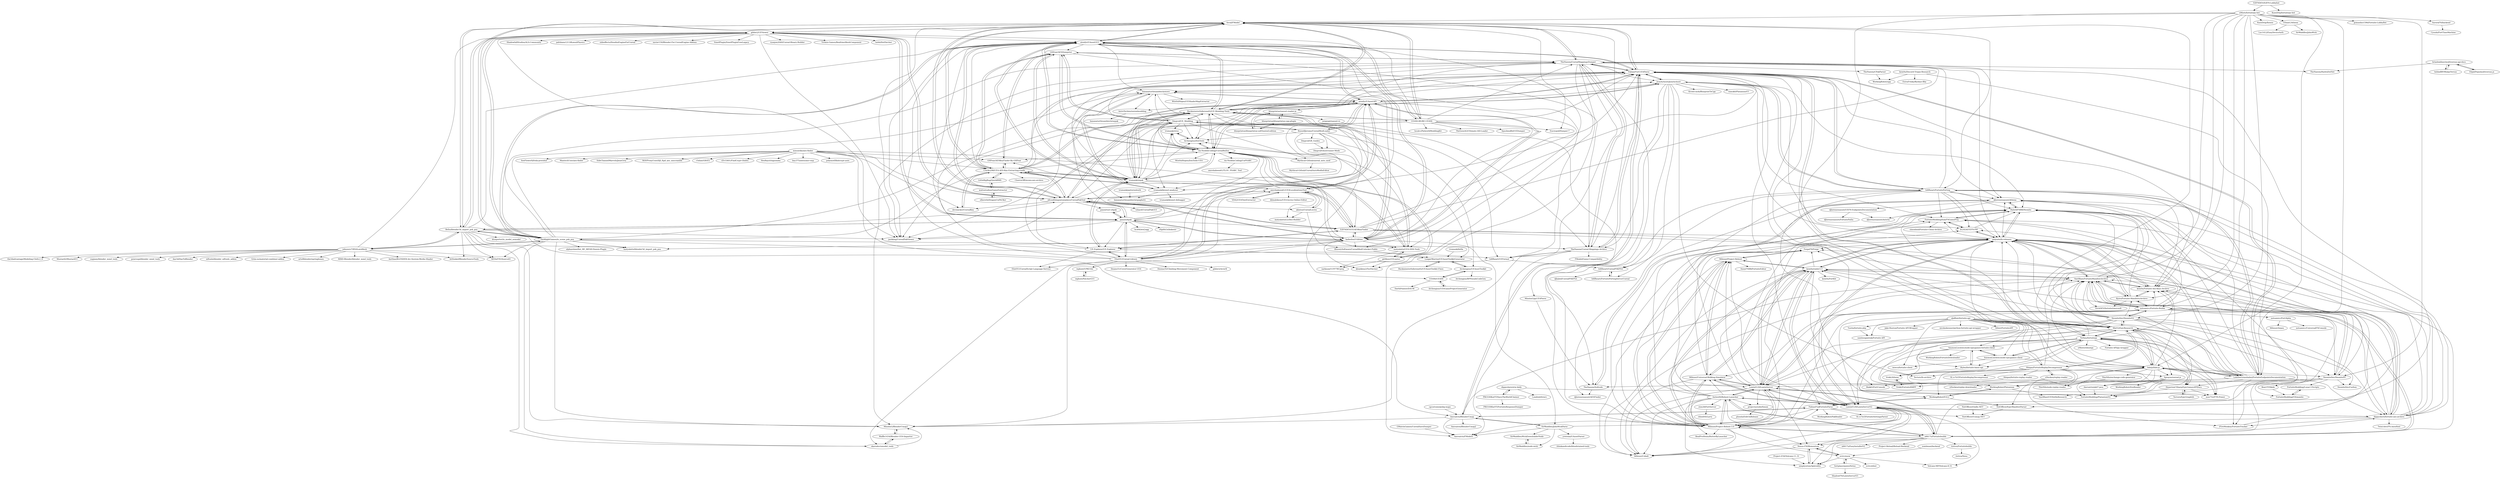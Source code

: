 digraph G {
"4sval/FModel" -> "gildor2/UEViewer"
"4sval/FModel" -> "FabianFG/CUE4Parse"
"4sval/FModel" -> "atenfyr/UAssetGUI"
"4sval/FModel" -> "TheNaeem/UnrealMappingsDumper"
"4sval/FModel" -> "Buckminsterfullerene02/UE-Modding-Tools"
"4sval/FModel" -> "jashking/UnrealPakViewer" ["e"=1]
"4sval/FModel" -> "UE4SS-RE/RE-UE4SS"
"4sval/FModel" -> "Befzz/blender3d_import_psk_psa"
"4sval/FModel" -> "allcoolthingsatoneplace/UnrealPakTool"
"4sval/FModel" -> "DarklightGames/io_scene_psk_psa"
"4sval/FModel" -> "Encryqed/Dumper-7" ["e"=1]
"4sval/FModel" -> "MixV2/EpicResearch"
"4sval/FModel" -> "h4lfheart/FortnitePorting"
"4sval/FModel" -> "Cracko298/UE4-AES-Key-Extracting-Guide"
"4sval/FModel" -> "TheNaeem/Unreal-Mappings-Archive"
"EliotVU/Unreal-Library" -> "UE-Explorer/UE-Explorer"
"EliotVU/Unreal-Library" -> "EliotVU/UnrealScript-Language-Service"
"EliotVU/Unreal-Library" -> "atenfyr/UAssetAPI"
"EliotVU/Unreal-Library" -> "gildor2/ActorX"
"EliotVU/Unreal-Library" -> "gildor2/UEViewer"
"EliotVU/Unreal-Library" -> "atenfyr/UAssetGUI"
"EliotVU/Unreal-Library" -> "Deams51/CoverGenerator-UE4" ["e"=1]
"EliotVU/Unreal-Library" -> "bananaturtlesandwich/stove"
"EliotVU/Unreal-Library" -> "FabianFG/CUE4Parse"
"EliotVU/Unreal-Library" -> "Deema35/Climbing-Movement-Component" ["e"=1]
"EliotVU/Unreal-Library" -> "panzi/u4pak"
"EliotVU/Unreal-Library" -> "rm-NoobInCoding/UnrealReZen"
"EliotVU/Unreal-Library" -> "kaiheilos/Utilities"
"EliotVU/Unreal-Library" -> "Buckminsterfullerene02/UE-Modding-Tools"
"EliotVU/Unreal-Library" -> "wghost/UPKUtils"
"iFireMonkey/FortniteTracker" -> "djlorenzouasset/Athena"
"Terbau/fortnitepy" -> "fnbrjs/fnbr.js"
"Terbau/fortnitepy" -> "MixV2/EpicResearch"
"Terbau/fortnitepy" -> "SzymonLisowiec/node-epicgames-fortnite-client"
"Terbau/fortnitepy" -> "iXyles/fortnite-basic-api"
"Terbau/fortnitepy" -> "polynite/fn-releases"
"Terbau/fortnitepy" -> "LeleDerGrasshalmi/FortniteEndpointsDocumentation"
"Terbau/fortnitepy" -> "Vrekt/Athena"
"Terbau/fortnitepy" -> "Fortnite-API/py-wrapper"
"Terbau/fortnitepy" -> "SzymonLisowiec/node-epicgames-client"
"Terbau/fortnitepy" -> "xMistt/rebootpy" ["e"=1]
"Terbau/fortnitepy" -> "HyperionCSharp/EpicGamesAPIDocs"
"Terbau/fortnitepy" -> "WorkingRobot/EGL2"
"Terbau/fortnitepy" -> "WorkingRobot/Platanium"
"Terbau/fortnitepy" -> "kem0x/Fortnite-Aes-Keys-Archive"
"Terbau/fortnitepy" -> "msx752/FTN-Power"
"mmozeiko/aes-finder" -> "EZFNDEV/UEAESKeyFinder"
"mmozeiko/aes-finder" -> "allcoolthingsatoneplace/UnrealPakTool"
"mmozeiko/aes-finder" -> "MantechUser/aes-finder"
"mmozeiko/aes-finder" -> "Cracko298/UE4-AES-Key-Extracting-Guide"
"mmozeiko/aes-finder" -> "devinacker/UnrealKey"
"mmozeiko/aes-finder" -> "SideChannelMarvels/JeanGrey" ["e"=1]
"mmozeiko/aes-finder" -> "MAVProxyUser/DJI_ftpd_aes_unscramble" ["e"=1]
"mmozeiko/aes-finder" -> "r3nhat/GRAT2" ["e"=1]
"mmozeiko/aes-finder" -> "GHFear/AESKeyFinder-By-GHFear"
"mmozeiko/aes-finder" -> "d3v1l401/FindCrypt-Ghidra" ["e"=1]
"mmozeiko/aes-finder" -> "jashking/UnrealPakViewer" ["e"=1]
"mmozeiko/aes-finder" -> "HexRaysSA/goomba" ["e"=1]
"mmozeiko/aes-finder" -> "lmy375/awesome-vmp" ["e"=1]
"mmozeiko/aes-finder" -> "polymorf/findcrypt-yara" ["e"=1]
"mmozeiko/aes-finder" -> "SeeFlowerX/frida-protobuf" ["e"=1]
"wghost/UPKUtils" -> "wghost/PatcherGUI"
"cgcostume/pubg-maps" -> "Amrsatrio/BlenderUmap"
"Tustin/fortnite-php" -> "samhoogantink/Fortnite-API"
"qlaffont/fortnite-api" -> "SzymonLisowiec/node-epicgames-fortnite-client"
"qlaffont/fortnite-api" -> "Tustin/fortnite-php"
"qlaffont/fortnite-api" -> "samhoogantink/Fortnite-API"
"qlaffont/fortnite-api" -> "Terbau/fortnitepy"
"qlaffont/fortnite-api" -> "MixV2/EpicResearch"
"qlaffont/fortnite-api" -> "SzymonLisowiec/node-epicgames-client"
"qlaffont/fortnite-api" -> "iXyles/fortnite-basic-api"
"qlaffont/fortnite-api" -> "weeco/fortnite-client"
"qlaffont/fortnite-api" -> "nicolaskenner/python-fortnite-api-wrapper"
"qlaffont/fortnite-api" -> "Shiqan/FortniteReplayDecompressor"
"qlaffont/fortnite-api" -> "fnbrjs/fnbr.js"
"qlaffont/fortnite-api" -> "Xilixir/FortniteAPI"
"qlaffont/fortnite-api" -> "Jake-Ruston/Fortnite-API-Wrapper"
"qlaffont/fortnite-api" -> "LeleDerGrasshalmi/FortniteEndpointsDocumentation"
"qlaffont/fortnite-api" -> "iFireMonkey/FortniteTracker"
"Shiqan/FortniteReplayDecompressor" -> "xNocken/replay-reader"
"Shiqan/FortniteReplayDecompressor" -> "WorkingRobot/EGL2"
"Shiqan/FortniteReplayDecompressor" -> "Shiqan/fortnite-replay-reader"
"Shiqan/FortniteReplayDecompressor" -> "NotOfficer/EpicManifestParser"
"Shiqan/FortniteReplayDecompressor" -> "VastBlast/FortniteManifestArchive"
"Shiqan/FortniteReplayDecompressor" -> "SL-x-TnT/FortniteReplayDecompressor"
"Shiqan/FortniteReplayDecompressor" -> "MixV2/EpicResearch"
"Shiqan/FortniteReplayDecompressor" -> "FabianFG/JFortniteParse"
"Shiqan/FortniteReplayDecompressor" -> "polynite/fn-releases"
"Shiqan/FortniteReplayDecompressor" -> "Amrsatrio/ak47-java"
"Shiqan/FortniteReplayDecompressor" -> "iFireMonkey/FortniteTracker"
"Shiqan/FortniteReplayDecompressor" -> "Vrekt/Athena"
"SzymonLisowiec/node-epicgames-client" -> "SzymonLisowiec/node-epicgames-fortnite-client"
"SzymonLisowiec/node-epicgames-client" -> "weeco/fortnite-client"
"SzymonLisowiec/node-epicgames-client" -> "Terbau/fortnitepy"
"SzymonLisowiec/node-epicgames-client" -> "iXyles/fortnite-basic-api"
"SzymonLisowiec/node-epicgames-client" -> "fnbrjs/fnbr.js"
"SzymonLisowiec/node-epicgames-fortnite-client" -> "SzymonLisowiec/node-epicgames-client"
"SzymonLisowiec/node-epicgames-fortnite-client" -> "iXyles/fortnite-basic-api"
"SzymonLisowiec/node-epicgames-fortnite-client" -> "WorkingRobot/FortniteDownloader"
"SzymonLisowiec/node-epicgames-fortnite-client" -> "WorkingRobot/Platanium"
"SzymonLisowiec/node-epicgames-fortnite-client" -> "Vrekt/FortniteXMPP"
"SirWaddles/JohnWickParse" -> "FabianFG/JFortniteParse"
"SirWaddles/JohnWickParse" -> "yretenai/UAssetParser"
"SirWaddles/JohnWickParse" -> "SirWaddles/node-wick"
"SirWaddles/JohnWickParse" -> "Amrsatrio/BlenderUmap"
"SirWaddles/JohnWickParse" -> "Amrsatrio/FModel5"
"SirWaddles/JohnWickParse" -> "SirWaddles/WickDownloaderNode"
"Vrekt/FortniteXMPP" -> "Vrekt/Athena"
"Shiqan/fortnite-replay-reader" -> "Vrekt/FortniteXMPP"
"SirWaddles/node-wick" -> "SirWaddles/WickDownloaderNode"
"FabianFG/JFortniteParse" -> "Amrsatrio/FModel5"
"FabianFG/JFortniteParse" -> "Amrsatrio/BlenderUmap"
"FabianFG/JFortniteParse" -> "WorkingRobot/EGL2"
"FabianFG/JFortniteParse" -> "WorkingRobot/PakReader"
"FabianFG/JFortniteParse" -> "SL-x-TnT/FortniteSettingsParser"
"FabianFG/JFortniteParse" -> "NotOfficer/Usmap.NET"
"EthanC/Athena" -> "Luc1412/EasyDeviceAuth"
"EthanC/Athena" -> "SirWaddles/JohnWick"
"iXyles/fortnite-basic-api" -> "SzymonLisowiec/node-epicgames-fortnite-client"
"iXyles/fortnite-basic-api" -> "Vrekt/Athena"
"yretenai/UAssetParser" -> "ithinkandicode/bloodstained-tools"
"gildor2/UEViewer" -> "4sval/FModel"
"gildor2/UEViewer" -> "jashking/UnrealPakViewer" ["e"=1]
"gildor2/UEViewer" -> "Befzz/blender3d_import_psk_psa"
"gildor2/UEViewer" -> "ryanjon2040/Unreal-Binary-Builder" ["e"=1]
"gildor2/UEViewer" -> "TriAxis-Games/RealtimeMeshComponent" ["e"=1]
"gildor2/UEViewer" -> "hxhb/HotPatcher" ["e"=1]
"gildor2/UEViewer" -> "panzi/u4pak"
"gildor2/UEViewer" -> "ShadowfallStudios/ALS-Community" ["e"=1]
"gildor2/UEViewer" -> "DarklightGames/io_scene_psk_psa"
"gildor2/UEViewer" -> "atenfyr/UAssetGUI"
"gildor2/UEViewer" -> "pafuhana1213/KawaiiPhysics" ["e"=1]
"gildor2/UEViewer" -> "sideeffects/HoudiniEngineForUnreal" ["e"=1]
"gildor2/UEViewer" -> "xavier150/Blender-For-UnrealEngine-Addons" ["e"=1]
"gildor2/UEViewer" -> "allcoolthingsatoneplace/UnrealPakTool"
"gildor2/UEViewer" -> "VoxelPlugin/VoxelPluginFreeLegacy" ["e"=1]
"allcoolthingsatoneplace/UnrealPakTool" -> "atenfyr/UAssetGUI"
"allcoolthingsatoneplace/UnrealPakTool" -> "EZFNDEV/UEAESKeyFinder"
"allcoolthingsatoneplace/UnrealPakTool" -> "panzi/u4pak"
"allcoolthingsatoneplace/UnrealPakTool" -> "jashking/UnrealPakViewer" ["e"=1]
"allcoolthingsatoneplace/UnrealPakTool" -> "amrshaheen61/UE4LocalizationsTool"
"allcoolthingsatoneplace/UnrealPakTool" -> "4sval/FModel"
"allcoolthingsatoneplace/UnrealPakTool" -> "Buckminsterfullerene02/UE-Modding-Tools"
"allcoolthingsatoneplace/UnrealPakTool" -> "Cracko298/UE4-AES-Key-Extracting-Guide"
"allcoolthingsatoneplace/UnrealPakTool" -> "panzi/rust-u4pak"
"allcoolthingsatoneplace/UnrealPakTool" -> "gildor2/UEViewer"
"allcoolthingsatoneplace/UnrealPakTool" -> "trumank/repak"
"allcoolthingsatoneplace/UnrealPakTool" -> "tshao4/UnrealPakGUI"
"allcoolthingsatoneplace/UnrealPakTool" -> "kaiheilos/Utilities"
"allcoolthingsatoneplace/UnrealPakTool" -> "akintos/UnrealLocres"
"allcoolthingsatoneplace/UnrealPakTool" -> "devinacker/UnrealKey"
"Befzz/blender3d_import_psk_psa" -> "DarklightGames/io_scene_psk_psa"
"Befzz/blender3d_import_psk_psa" -> "gildor2/UEViewer"
"Befzz/blender3d_import_psk_psa" -> "johnzero7/XNALaraMesh"
"Befzz/blender3d_import_psk_psa" -> "Amrsatrio/BlenderUmap"
"Befzz/blender3d_import_psk_psa" -> "4sval/FModel"
"Befzz/blender3d_import_psk_psa" -> "matyalatte/blender3d_import_psk_psa"
"Befzz/blender3d_import_psk_psa" -> "REDxEYE/SourceIO" ["e"=1]
"Befzz/blender3d_import_psk_psa" -> "atenfyr/UAssetGUI"
"Befzz/blender3d_import_psk_psa" -> "dtzxporter/io_model_semodel" ["e"=1]
"Befzz/blender3d_import_psk_psa" -> "panzi/u4pak"
"Befzz/blender3d_import_psk_psa" -> "jashking/UnrealPakViewer" ["e"=1]
"Befzz/blender3d_import_psk_psa" -> "skarndev/umodel_tools"
"Befzz/blender3d_import_psk_psa" -> "Artfunkel/BlenderSourceTools" ["e"=1]
"Befzz/blender3d_import_psk_psa" -> "allcoolthingsatoneplace/UnrealPakTool"
"Befzz/blender3d_import_psk_psa" -> "MinshuG/BlenderUmap2"
"xMistt/fortnitepy-bot" -> "Terbau/fortnitepy"
"xMistt/fortnitepy-bot" -> "MixV2/EpicResearch"
"xMistt/fortnitepy-bot" -> "fnbrjs/fnbr.js"
"xMistt/fortnitepy-bot" -> "LeleDerGrasshalmi/FortniteEndpointsDocumentation"
"xMistt/fortnitepy-bot" -> "KaosDrip/Xensis"
"xMistt/fortnitepy-bot" -> "VastBlast/FortniteManifestArchive"
"xMistt/fortnitepy-bot" -> "notsamicc/Fortnite-Builds"
"xMistt/fortnitepy-bot" -> "NeoniteDev/NeoniteV2"
"xMistt/fortnitepy-bot" -> "kem0x/Fortnite-Aes-Keys-Archive"
"xMistt/fortnitepy-bot" -> "NeoniteDev/NeonitePP"
"xMistt/fortnitepy-bot" -> "gomashio1596/Fortnite-LobbyBot"
"xMistt/fortnitepy-bot" -> "EthanC/Athena"
"xMistt/fortnitepy-bot" -> "Kyiro/Fortnite-ManifestsArchive"
"xMistt/fortnitepy-bot" -> "AuroraFN/backend"
"xMistt/fortnitepy-bot" -> "4sval/FModel"
"MixV2/EpicResearch" -> "LeleDerGrasshalmi/FortniteEndpointsDocumentation"
"MixV2/EpicResearch" -> "fnbrjs/fnbr.js"
"MixV2/EpicResearch" -> "Terbau/fortnitepy"
"MixV2/EpicResearch" -> "HyperionCSharp/EpicGamesAPIDocs"
"MixV2/EpicResearch" -> "polynite/fn-releases"
"MixV2/EpicResearch" -> "VastBlast/FortniteManifestArchive"
"MixV2/EpicResearch" -> "Shiqan/FortniteReplayDecompressor"
"MixV2/EpicResearch" -> "FabianFG/CUE4Parse"
"MixV2/EpicResearch" -> "Sprayxe/unreal.js"
"MixV2/EpicResearch" -> "kem0x/raider3.5"
"MixV2/EpicResearch" -> "NeoniteDev/NeoniteV2"
"MixV2/EpicResearch" -> "HybridFNBR/Neonite"
"MixV2/EpicResearch" -> "msx752/FTN-Power"
"MixV2/EpicResearch" -> "FortniteModding/PlataniumV2"
"MixV2/EpicResearch" -> "Lawin0129/LawinServer"
"Vrekt/Athena" -> "Vrekt/FortniteXMPP"
"fnbrjs/fnbr.js" -> "Terbau/fortnitepy"
"fnbrjs/fnbr.js" -> "MixV2/EpicResearch"
"fnbrjs/fnbr.js" -> "Amrsatrio/ak47-java"
"fnbrjs/fnbr.js" -> "LeleDerGrasshalmi/FortniteEndpointsDocumentation"
"fnbrjs/fnbr.js" -> "HyperionCSharp/EpicGamesAPIDocs"
"fnbrjs/fnbr.js" -> "FortniteModding/PlataniumV2"
"fnbrjs/fnbr.js" -> "WorkingRobot/Platanium"
"fnbrjs/fnbr.js" -> "ThisNils/node-replay-reader"
"fnbrjs/fnbr.js" -> "kem0x/Fortnite-Aes-Keys-Archive"
"fnbrjs/fnbr.js" -> "Sprayxe/unreal.js"
"fnbrjs/fnbr.js" -> "NeoniteDev/NeonitePP"
"fnbrjs/fnbr.js" -> "VastBlast/FortniteManifestArchive"
"fnbrjs/fnbr.js" -> "ThisNils/exchange-code-generator"
"fnbrjs/fnbr.js" -> "Tectors/fn-archive"
"fnbrjs/fnbr.js" -> "msx752/FTN-Power"
"FabianFG/CUE4Parse" -> "TheNaeem/UnrealMappingsDumper"
"FabianFG/CUE4Parse" -> "4sval/FModel"
"FabianFG/CUE4Parse" -> "JsonAsAsset/JsonAsAsset"
"FabianFG/CUE4Parse" -> "atenfyr/UAssetAPI"
"FabianFG/CUE4Parse" -> "Amrsatrio/BlenderUmap"
"FabianFG/CUE4Parse" -> "TheNaeem/Unreal-Mappings-Archive"
"FabianFG/CUE4Parse" -> "kem0x/Fortnite-Aes-Keys-Archive"
"FabianFG/CUE4Parse" -> "MixV2/EpicResearch"
"FabianFG/CUE4Parse" -> "fnbrjs/fnbr.js"
"FabianFG/CUE4Parse" -> "h4lfheart/FortnitePorting"
"FabianFG/CUE4Parse" -> "FabianFG/JFortniteParse"
"FabianFG/CUE4Parse" -> "Sprayxe/unreal.js"
"FabianFG/CUE4Parse" -> "LeleDerGrasshalmi/FortniteEndpointsDocumentation"
"FabianFG/CUE4Parse" -> "djlorenzouasset/Athena"
"FabianFG/CUE4Parse" -> "atenfyr/UAssetGUI"
"johnzero7/XNALaraMesh" -> "Befzz/blender3d_import_psk_psa"
"johnzero7/XNALaraMesh" -> "Mustard2/MustardUI" ["e"=1]
"johnzero7/XNALaraMesh" -> "sugiany/blender_mmd_tools" ["e"=1]
"johnzero7/XNALaraMesh" -> "DarklightGames/io_scene_psk_psa"
"johnzero7/XNALaraMesh" -> "powroupi/blender_mmd_tools" ["e"=1]
"johnzero7/XNALaraMesh" -> "daz3d/DazToBlender" ["e"=1]
"johnzero7/XNALaraMesh" -> "niftools/blender_niftools_addon" ["e"=1]
"johnzero7/XNALaraMesh" -> "Grim-es/material-combiner-addon" ["e"=1]
"johnzero7/XNALaraMesh" -> "REDxEYE/SourceIO" ["e"=1]
"johnzero7/XNALaraMesh" -> "Artfunkel/BlenderSourceTools" ["e"=1]
"johnzero7/XNALaraMesh" -> "artellblender/springbones" ["e"=1]
"johnzero7/XNALaraMesh" -> "MMD-Blender/blender_mmd_tools" ["e"=1]
"johnzero7/XNALaraMesh" -> "Aerthas/BLENDER-Arc-System-Works-Shader" ["e"=1]
"johnzero7/XNALaraMesh" -> "gildor2/UEViewer"
"johnzero7/XNALaraMesh" -> "the3dadvantage/Modeling-Cloth-2_8" ["e"=1]
"DarklightGames/io_scene_psk_psa" -> "Befzz/blender3d_import_psk_psa"
"DarklightGames/io_scene_psk_psa" -> "matyalatte/blender3d_import_psk_psa"
"DarklightGames/io_scene_psk_psa" -> "skarndev/umodel_tools"
"DarklightGames/io_scene_psk_psa" -> "atenfyr/UAssetGUI"
"DarklightGames/io_scene_psk_psa" -> "TheNaeem/UnrealMappingsDumper"
"DarklightGames/io_scene_psk_psa" -> "REDxEYE/SourceIO" ["e"=1]
"DarklightGames/io_scene_psk_psa" -> "gildor2/UEViewer"
"DarklightGames/io_scene_psk_psa" -> "4sval/FModel"
"DarklightGames/io_scene_psk_psa" -> "Buckminsterfullerene02/UE-Modding-Tools"
"DarklightGames/io_scene_psk_psa" -> "johnzero7/XNALaraMesh"
"DarklightGames/io_scene_psk_psa" -> "FabianFG/CUE4Parse"
"DarklightGames/io_scene_psk_psa" -> "TheNaeem/Unreal-Mappings-Archive"
"DarklightGames/io_scene_psk_psa" -> "alphazolam/fmt_RE_MESH-Noesis-Plugin" ["e"=1]
"DarklightGames/io_scene_psk_psa" -> "MinshuG/BlenderUmap2"
"DarklightGames/io_scene_psk_psa" -> "h4lfheart/UEFormat"
"NeoniteDev/NeoniteV2" -> "NeoniteDev/NeonitePP"
"NeoniteDev/NeoniteV2" -> "VastBlast/FortniteManifestArchive"
"NeoniteDev/NeoniteV2" -> "HybridFNBR/Neonite"
"NeoniteDev/NeoniteV2" -> "Lawin0129/LawinServer"
"NeoniteDev/NeoniteV2" -> "dippyshere/fortnite-aes-archive"
"NeoniteDev/NeoniteV2" -> "polynite/fn-releases"
"NeoniteDev/NeoniteV2" -> "kem0x/raider3.5"
"NeoniteDev/NeoniteV2" -> "notsamicc/Fortnite-Builds"
"NeoniteDev/NeoniteV2" -> "MixV2/EpicResearch"
"NeoniteDev/NeoniteV2" -> "NeoniteDev/Carbon"
"NeoniteDev/NeoniteV2" -> "djlorenzouasset/Athena"
"NeoniteDev/NeoniteV2" -> "Kyiro/Fortnite-ManifestsArchive"
"NeoniteDev/NeoniteV2" -> "Lawin0129/LawinServerV2"
"NeoniteDev/NeoniteV2" -> "Milxnor/Project-Reboot-3.0"
"NeoniteDev/NeoniteV2" -> "FortniteModding/PlataniumV2"
"Amrsatrio/ak47-java" -> "FortniteModding/PlataniumV2"
"dippyshere/stw-daily" -> "PRO100KatYT/SaveTheWorldClaimer"
"dippyshere/stw-daily" -> "Londiuh/fstwrc"
"dippyshere/stw-daily" -> "msx752/FTN-Power"
"EZFNDEV/EZFN-Lobbybot" -> "xMistt/fortnitepy-bot"
"EZFNDEV/EZFN-Lobbybot" -> "KaosDrip/fortnitepy-bot"
"atenfyr/UAssetGUI" -> "atenfyr/UAssetAPI"
"atenfyr/UAssetGUI" -> "kaiheilos/Utilities"
"atenfyr/UAssetGUI" -> "Buckminsterfullerene02/UE-Modding-Tools"
"atenfyr/UAssetGUI" -> "allcoolthingsatoneplace/UnrealPakTool"
"atenfyr/UAssetGUI" -> "trumank/repak"
"atenfyr/UAssetGUI" -> "jashking/UnrealPakViewer" ["e"=1]
"atenfyr/UAssetGUI" -> "rm-NoobInCoding/UnrealReZen"
"atenfyr/UAssetGUI" -> "4sval/FModel"
"atenfyr/UAssetGUI" -> "FabianFG/CUE4Parse"
"atenfyr/UAssetGUI" -> "UE4SS-RE/RE-UE4SS"
"atenfyr/UAssetGUI" -> "bananaturtlesandwich/stove"
"atenfyr/UAssetGUI" -> "matyalatte/UE4-DDS-Tools"
"atenfyr/UAssetGUI" -> "DarklightGames/io_scene_psk_psa"
"atenfyr/UAssetGUI" -> "amrshaheen61/UE4LocalizationsTool"
"atenfyr/UAssetGUI" -> "GHFear/AESDumpster"
"wattostudios/GameExtractor" -> "elbereth/DragonUnPACKer"
"wattostudios/GameExtractor" -> "LittleBigBug/QuickBMS"
"Amrsatrio/BlenderUmap" -> "FabianFG/JFortniteParse"
"Amrsatrio/BlenderUmap" -> "Amrsatrio/BlenderUmap2"
"Amrsatrio/BlenderUmap" -> "MinshuG/BlenderUmap2"
"Amrsatrio/BlenderUmap" -> "Amrsatrio/FModel5"
"Amrsatrio/BlenderUmap" -> "VastBlast/FortniteManifestArchive"
"Amrsatrio/BlenderUmap" -> "SirWaddles/JohnWickParse"
"Amrsatrio/BlenderUmap" -> "FabianFG/CUE4Parse"
"polynite/fn-releases" -> "HybridFNBR/Neonite"
"polynite/fn-releases" -> "VastBlast/FortniteManifestArchive"
"polynite/fn-releases" -> "kem0x/raider3.5"
"polynite/fn-releases" -> "bc2424/UEFN-PIE"
"polynite/fn-releases" -> "kem0x/Fortnite-Aes-Keys-Archive"
"polynite/fn-releases" -> "FortniteModdingHub/FNGameProj"
"polynite/fn-releases" -> "djlorenzouasset/Athena"
"polynite/fn-releases" -> "Lawin0129/LawinServer"
"polynite/fn-releases" -> "dippyshere/fortnite-aes-archive"
"polynite/fn-releases" -> "ForgeFN/Forge"
"polynite/fn-releases" -> "Kyiro/Fortnite-ManifestsArchive"
"polynite/fn-releases" -> "Lawin0129/LawinServerV2"
"UE-Explorer/UE-Explorer" -> "EliotVU/Unreal-Library"
"UE-Explorer/UE-Explorer" -> "EliotVU/UnrealScript-Language-Service"
"UE-Explorer/UE-Explorer" -> "trumank/repak"
"UE-Explorer/UE-Explorer" -> "LongerWarrior/UEAssetToolkitGenerator"
"UE-Explorer/UE-Explorer" -> "EZFNDEV/UEAESKeyFinder"
"UE-Explorer/UE-Explorer" -> "bananaturtlesandwich/stove"
"panzi/u4pak" -> "panzi/rust-u4pak"
"panzi/u4pak" -> "allcoolthingsatoneplace/UnrealPakTool"
"panzi/u4pak" -> "kaiheilos/Utilities"
"panzi/u4pak" -> "amrshaheen61/UE4LocalizationsTool"
"panzi/u4pak" -> "gildor2/UEViewer"
"panzi/u4pak" -> "FabianFG/CUE4Parse"
"panzi/u4pak" -> "atenfyr/UAssetGUI"
"panzi/u4pak" -> "EZFNDEV/UEAESKeyFinder"
"panzi/u4pak" -> "jashking/UnrealPakViewer" ["e"=1]
"panzi/u4pak" -> "Befzz/blender3d_import_psk_psa"
"panzi/u4pak" -> "eXpl0it3r/bnkextr" ["e"=1]
"panzi/u4pak" -> "atenfyr/UAssetAPI"
"panzi/u4pak" -> "EliotVU/Unreal-Library"
"panzi/u4pak" -> "UE-Explorer/UE-Explorer"
"panzi/u4pak" -> "hcs64/ww2ogg" ["e"=1]
"atenfyr/UAssetAPI" -> "atenfyr/UAssetGUI"
"atenfyr/UAssetAPI" -> "FabianFG/CUE4Parse"
"atenfyr/UAssetAPI" -> "bananaturtlesandwich/stove"
"atenfyr/UAssetAPI" -> "kaiheilos/Utilities"
"atenfyr/UAssetAPI" -> "IllusorySoftware/UnrealModUnlocker-Public"
"atenfyr/UAssetAPI" -> "RussellJerome/UnrealModLoader"
"atenfyr/UAssetAPI" -> "trumank/repak"
"atenfyr/UAssetAPI" -> "Archengius/ZenTools"
"atenfyr/UAssetAPI" -> "Buckminsterfullerene02/UE-Modding-Tools"
"atenfyr/UAssetAPI" -> "rm-NoobInCoding/UnrealReZen"
"atenfyr/UAssetAPI" -> "blueprintue/uasset-reader-js"
"atenfyr/UAssetAPI" -> "AstroTechies/unrealmodding"
"atenfyr/UAssetAPI" -> "EliotVU/Unreal-Library"
"atenfyr/UAssetAPI" -> "JsonAsAsset/JsonAsAsset"
"atenfyr/UAssetAPI" -> "trumank/kismet-analyzer"
"kaiheilos/Utilities" -> "atenfyr/UAssetGUI"
"kaiheilos/Utilities" -> "atenfyr/UAssetAPI"
"kaiheilos/Utilities" -> "Buckminsterfullerene02/UE-Modding-Tools"
"kaiheilos/Utilities" -> "panzi/u4pak"
"kaiheilos/Utilities" -> "UE-Explorer/UE-Explorer"
"kaiheilos/Utilities" -> "IllusorySoftware/UnrealModUnlocker-Public"
"kaiheilos/Utilities" -> "rm-NoobInCoding/UnrealReZen"
"kaiheilos/Utilities" -> "bananaturtlesandwich/stove"
"kaiheilos/Utilities" -> "EZFNDEV/UEAESKeyFinder"
"kaiheilos/Utilities" -> "matyalatte/UE4-DDS-Tools"
"kaiheilos/Utilities" -> "skarndev/umodel_tools"
"kaiheilos/Utilities" -> "SirWaddles/JohnWickParse"
"kaiheilos/Utilities" -> "allcoolthingsatoneplace/UnrealPakTool"
"kaiheilos/Utilities" -> "matyalatte/blender3d_import_psk_psa"
"kaiheilos/Utilities" -> "kboykboy2/TocPatcher"
"NotOfficer/EpicManifestParser" -> "NotOfficer/Usmap.NET"
"WorkingRobot/EGL2" -> "WorkingRobot/Platanium"
"WorkingRobot/EGL2" -> "FabianFG/JFortniteParse"
"WorkingRobot/EGL2" -> "NotOfficer/EpicManifestParser"
"SirWaddles/WickDownloaderNode" -> "SirWaddles/node-wick"
"ThisNils/exchange-code-generator" -> "ThisNils/node-replay-reader"
"wghost/PatcherGUI" -> "wghost/UPKUtils"
"AuroraFN/backend" -> "Cyuubi/FortTimeMachine"
"WorkingRobot/Platanium" -> "WorkingRobot/EGL2"
"WorkingRobot/Platanium" -> "VastBlast/UEHotfixResearch"
"EZFNDEV/UEAESKeyFinder" -> "Cracko298/UE4-AES-Key-Extracting-Guide"
"EZFNDEV/UEAESKeyFinder" -> "allcoolthingsatoneplace/UnrealPakTool"
"EZFNDEV/UEAESKeyFinder" -> "amrshaheen61/UE4LocalizationsTool"
"EZFNDEV/UEAESKeyFinder" -> "UE-Explorer/UE-Explorer"
"EZFNDEV/UEAESKeyFinder" -> "polynite/fn-releases"
"EZFNDEV/UEAESKeyFinder" -> "kem0x/Fortnite-Aes-Keys-Archive"
"EZFNDEV/UEAESKeyFinder" -> "TheNaeem/UnrealMappingsDumper"
"EZFNDEV/UEAESKeyFinder" -> "VastBlast/FortniteManifestArchive"
"EZFNDEV/UEAESKeyFinder" -> "FabianFG/CUE4Parse"
"EZFNDEV/UEAESKeyFinder" -> "kaiheilos/Utilities"
"Buckminsterfullerene02/UE-Modding-Tools" -> "atenfyr/UAssetGUI"
"Buckminsterfullerene02/UE-Modding-Tools" -> "Dmgvol/UE_Modding"
"Buckminsterfullerene02/UE-Modding-Tools" -> "rm-NoobInCoding/UnrealReZen"
"Buckminsterfullerene02/UE-Modding-Tools" -> "UE4SS-RE/RE-UE4SS"
"Buckminsterfullerene02/UE-Modding-Tools" -> "trumank/repak"
"Buckminsterfullerene02/UE-Modding-Tools" -> "Cracko298/UE4-AES-Key-Extracting-Guide"
"Buckminsterfullerene02/UE-Modding-Tools" -> "4sval/FModel"
"Buckminsterfullerene02/UE-Modding-Tools" -> "TheNaeem/UnrealMappingsDumper"
"Buckminsterfullerene02/UE-Modding-Tools" -> "kaiheilos/Utilities"
"Buckminsterfullerene02/UE-Modding-Tools" -> "atenfyr/UAssetAPI"
"Buckminsterfullerene02/UE-Modding-Tools" -> "jashking/UnrealPakViewer" ["e"=1]
"Buckminsterfullerene02/UE-Modding-Tools" -> "allcoolthingsatoneplace/UnrealPakTool"
"Buckminsterfullerene02/UE-Modding-Tools" -> "FabianFG/CUE4Parse"
"Buckminsterfullerene02/UE-Modding-Tools" -> "TheNaeem/Unreal-Mappings-Archive"
"Buckminsterfullerene02/UE-Modding-Tools" -> "amrshaheen61/UE4LocalizationsTool"
"notsamicc/Fortnite-Builds" -> "VastBlast/FortniteManifestArchive"
"notsamicc/Fortnite-Builds" -> "Kyiro/Fortnite-ManifestsArchive"
"notsamicc/Fortnite-Builds" -> "polynite/fn-releases"
"notsamicc/Fortnite-Builds" -> "n6617x/Fortnitebuilds"
"notsamicc/Fortnite-Builds" -> "Lawin0129/LawinServer"
"notsamicc/Fortnite-Builds" -> "kem0x/raider3.5"
"notsamicc/Fortnite-Builds" -> "kem0x/Fortnite-Aes-Keys-Archive"
"notsamicc/Fortnite-Builds" -> "Lawin0129/LawinServerV2"
"notsamicc/Fortnite-Builds" -> "NeoniteDev/NeoniteV2"
"notsamicc/Fortnite-Builds" -> "Milxnor/Project-Reboot-3.0"
"notsamicc/Fortnite-Builds" -> "dippyshere/fortnite-aes-archive"
"notsamicc/Fortnite-Builds" -> "Milxnor/Universal-Walking-Simulator"
"notsamicc/Fortnite-Builds" -> "HybridFNBR/Neonite"
"notsamicc/Fortnite-Builds" -> "NeoniteDev/NeonitePP"
"notsamicc/Fortnite-Builds" -> "notsamicc/FortAlpha"
"MinshuG/pyUE4Parse" -> "TheNaeem/Solitude"
"Kyiro/Fortnite-ManifestsArchive" -> "VastBlast/FortniteManifestArchive"
"Kyiro/Fortnite-ManifestsArchive" -> "kem0x/Fortnite-Aes-Keys-Archive"
"Kyiro/Fortnite-ManifestsArchive" -> "notsamicc/Fortnite-Builds"
"Kyiro/Fortnite-ManifestsArchive" -> "polynite/fn-releases"
"Kyiro/Fortnite-ManifestsArchive" -> "TitchDEV/fortnitetimevault"
"Kyiro/Fortnite-ManifestsArchive" -> "HybridFNBR/Neonite"
"Lawin0129/LawinServer" -> "Lawin0129/LawinServerV2"
"Lawin0129/LawinServer" -> "Milxnor/Project-Reboot-3.0"
"Lawin0129/LawinServer" -> "Milxnor/Universal-Walking-Simulator"
"Lawin0129/LawinServer" -> "kem0x/raider3.5"
"Lawin0129/LawinServer" -> "polynite/fn-releases"
"Lawin0129/LawinServer" -> "Milxnor/Project-Reboot"
"Lawin0129/LawinServer" -> "n6617x/Fortnitebuilds"
"Lawin0129/LawinServer" -> "Auties00/Reboot-Launcher"
"Lawin0129/LawinServer" -> "VastBlast/FortniteManifestArchive"
"Lawin0129/LawinServer" -> "notsamicc/Fortnite-Builds"
"Lawin0129/LawinServer" -> "Milxnor/Cobalt"
"Lawin0129/LawinServer" -> "FortniteModdingHub/FNGameProj"
"Lawin0129/LawinServer" -> "HybridFNBR/Neonite"
"Lawin0129/LawinServer" -> "Nexus-FN/Momentum"
"Lawin0129/LawinServer" -> "projectnovafn/Sinum"
"xNocken/replay-reader" -> "Shiqan/FortniteReplayDecompressor"
"xNocken/replay-reader" -> "xNocken/replay-downloader"
"NeoniteDev/NeonitePP" -> "NeoniteDev/Carbon"
"NeoniteDev/NeonitePP" -> "FortniteModding/Ultimanite"
"NeoniteDev/NeonitePP" -> "Beat-YT/Skids"
"NeoniteDev/NeonitePP" -> "kem0x/Fortnite-Aes-Keys-Archive"
"NeoniteDev/NeonitePP" -> "WorkingRobot/Platanium"
"NeoniteDev/NeonitePP" -> "FortniteModding/Lunar-UScripts"
"NeoniteDev/NeonitePP" -> "Makk5/FortConsole"
"NeoniteDev/NeonitePP" -> "VastBlast/FortniteManifestArchive"
"VD42/UE4TextExtractor" -> "amrshaheen61/UE4LocalizationsTool"
"akintos/UnrealLocres" -> "amrshaheen61/UE4LocalizationsTool"
"akintos/UnrealLocres" -> "matyalatte/LocRes-Builder"
"akintos/UnrealLocres" -> "IllusorySoftware/UnrealModUnlocker-Public"
"panzi/rust-u4pak" -> "panzi/u4pak"
"RussellJerome/UnrealModLoader" -> "atenfyr/UAssetAPI"
"RussellJerome/UnrealModLoader" -> "UE4SS/UE4SS"
"RussellJerome/UnrealModLoader" -> "Dmgvol/Ghostrunner-Mods"
"RussellJerome/UnrealModLoader" -> "Dmgvol/GR_Guides"
"RussellJerome/UnrealModLoader" -> "LongerWarrior/UEAssetToolkitGenerator"
"RussellJerome/UnrealModLoader" -> "Archengius/UEAssetToolkit"
"RussellJerome/UnrealModLoader" -> "Archengius/ZenTools"
"RussellJerome/UnrealModLoader" -> "trumank/kismet-analyzer"
"RussellJerome/UnrealModLoader" -> "Dmgvol/UE_Modding"
"VastBlast/FortniteManifestArchive" -> "polynite/fn-releases"
"VastBlast/FortniteManifestArchive" -> "Kyiro/Fortnite-ManifestsArchive"
"VastBlast/FortniteManifestArchive" -> "notsamicc/Fortnite-Builds"
"VastBlast/FortniteManifestArchive" -> "kem0x/Fortnite-Aes-Keys-Archive"
"VastBlast/FortniteManifestArchive" -> "HybridFNBR/Neonite"
"VastBlast/FortniteManifestArchive" -> "NeoniteDev/NeonitePP"
"VastBlast/FortniteManifestArchive" -> "TitchDEV/fortnitetimevault"
"VastBlast/FortniteManifestArchive" -> "kem0x/raider3.5"
"VastBlast/FortniteManifestArchive" -> "Milxnor/Cobalt"
"Beat-YT/Skids" -> "FortniteModding/Ultimanite"
"devinacker/UnrealKey" -> "Cracko298/UE4-AES-Key-Extracting-Guide"
"jorgenpt/uasset-rs" -> "MinshuG/pyUE4Parse"
"Sprayxe/unreal.js" -> "Amrsatrio/ak47-java"
"Sprayxe/unreal.js" -> "WorkingRobot/ZenReader"
"Sprayxe/unreal.js" -> "VastBlast/UEHotfixResearch"
"IllusorySoftware/UnrealModUnlocker-Public" -> "LongerWarrior/UEAssetToolkitGenerator"
"dippyshere/fortnite-aes-archive" -> "polynite/fn-releases"
"dippyshere/fortnite-aes-archive" -> "iFireMonkey/FortniteTracker"
"dippyshere/fortnite-aes-archive" -> "djlorenzouasset/Athena"
"dippyshere/fortnite-aes-archive" -> "HybridFNBR/Neonite"
"dippyshere/fortnite-aes-archive" -> "ForgeFN/Forge"
"dippyshere/fortnite-aes-archive" -> "FortniteModdingHub/FNGameProj"
"dippyshere/fortnite-aes-archive" -> "kem0x/Fortnite-Aes-Keys-Archive"
"dippyshere/fortnite-aes-archive" -> "Lawin0129/LawinServerV2"
"dippyshere/fortnite-aes-archive" -> "bc2424/UEFN-PIE"
"dippyshere/fortnite-aes-archive" -> "VastBlast/FortniteManifestArchive"
"dippyshere/fortnite-aes-archive" -> "Twin1dev/FN.AutoHost"
"dippyshere/fortnite-aes-archive" -> "Milxnor/Project-Reboot-3.0"
"Dmgvol/GR_Guides" -> "Dmgvol/Ghostrunner-Mods"
"Tectors/EpicGraphQL" -> "HyperionCSharp/EpicGamesAPIDocs"
"kem0x/Fortnite-Aes-Keys-Archive" -> "Kyiro/Fortnite-ManifestsArchive"
"kem0x/Fortnite-Aes-Keys-Archive" -> "polynite/fn-releases"
"kem0x/Fortnite-Aes-Keys-Archive" -> "VastBlast/FortniteManifestArchive"
"NotOfficer/Oodle.NET" -> "NotOfficer/Usmap.NET"
"FortniteModding/Ultimanite" -> "FortniteModding/Lunar-UScripts"
"FortniteModding/Lunar-UScripts" -> "FortniteModding/Ultimanite"
"matyalatte/UE4-DDS-Tools" -> "rm-NoobInCoding/UnrealReZen"
"matyalatte/UE4-DDS-Tools" -> "Archengius/ZenTools"
"matyalatte/UE4-DDS-Tools" -> "gitMenv/UEcastoc"
"matyalatte/UE4-DDS-Tools" -> "trumank/retoc"
"matyalatte/UE4-DDS-Tools" -> "narknon/CCFF7RUproj"
"LeleDerGrasshalmi/FortniteEndpointsDocumentation" -> "MixV2/EpicResearch"
"LeleDerGrasshalmi/FortniteEndpointsDocumentation" -> "fnbrjs/fnbr.js"
"LeleDerGrasshalmi/FortniteEndpointsDocumentation" -> "HyperionCSharp/EpicGamesAPIDocs"
"LeleDerGrasshalmi/FortniteEndpointsDocumentation" -> "djlorenzouasset/Athena"
"LeleDerGrasshalmi/FortniteEndpointsDocumentation" -> "polynite/fn-releases"
"LeleDerGrasshalmi/FortniteEndpointsDocumentation" -> "HybridFNBR/Neonite"
"LeleDerGrasshalmi/FortniteEndpointsDocumentation" -> "VastBlast/FortniteManifestArchive"
"LeleDerGrasshalmi/FortniteEndpointsDocumentation" -> "iFireMonkey/FortniteTracker"
"LeleDerGrasshalmi/FortniteEndpointsDocumentation" -> "Terbau/fortnitepy"
"LeleDerGrasshalmi/FortniteEndpointsDocumentation" -> "FortniteModdingHub/FNGameProj"
"LeleDerGrasshalmi/FortniteEndpointsDocumentation" -> "FabianFG/CUE4Parse"
"LeleDerGrasshalmi/FortniteEndpointsDocumentation" -> "TheNaeem/Solitude"
"LeleDerGrasshalmi/FortniteEndpointsDocumentation" -> "h4lfheart/FortnitePorting"
"LeleDerGrasshalmi/FortniteEndpointsDocumentation" -> "Lawin0129/LawinServer"
"LeleDerGrasshalmi/FortniteEndpointsDocumentation" -> "dippyshere/fortnite-aes-archive"
"kem0x/raider3.5" -> "Milxnor/Universal-Walking-Simulator"
"kem0x/raider3.5" -> "Milxnor/Project-Reboot"
"kem0x/raider3.5" -> "Milxnor/Project-Reboot-3.0"
"kem0x/raider3.5" -> "polynite/fn-releases"
"kem0x/raider3.5" -> "Lawin0129/LawinServerV2"
"kem0x/raider3.5" -> "ForgeFN/Forge"
"kem0x/raider3.5" -> "Lawin0129/LawinServer"
"kem0x/raider3.5" -> "FortniteModding/PlataniumV2"
"kem0x/raider3.5" -> "kem0x/FortKit"
"kem0x/raider3.5" -> "NeoniteDev/NeonitePP"
"kem0x/raider3.5" -> "VastBlast/FortniteManifestArchive"
"kem0x/raider3.5" -> "Milxnor/Cobalt"
"HyperionCSharp/EpicGamesAPIDocs" -> "Tectors/EpicGraphQL"
"HyperionCSharp/EpicGamesAPIDocs" -> "FortniteModding/PlataniumV2"
"HyperionCSharp/EpicGamesAPIDocs" -> "msx752/FTN-Power"
"AstroTechies/unrealmodding" -> "bananaturtlesandwich/unpak"
"PRO100KatYT/SaveTheWorldClaimer" -> "dippyshere/stw-daily"
"PRO100KatYT/SaveTheWorldClaimer" -> "PRO100KatYT/FortniteResponseDumper"
"blueprintue/blueprintue-cpp-plugin" -> "blueprintue/uasset-reader-js"
"blueprintue/blueprintue-cpp-plugin" -> "blueprintue/blueprintue-self-hosted-edition"
"gitMenv/UEcastoc" -> "rm-NoobInCoding/UnrealReZen"
"gitMenv/UEcastoc" -> "kboykboy2/TocPatcher"
"gitMenv/UEcastoc" -> "matyalatte/UE4-DDS-Tools"
"gitMenv/UEcastoc" -> "narknon/CCFF7RUproj"
"UE4SS/UE4SS" -> "Archengius/UEAssetToolkit"
"UE4SS/UE4SS" -> "DarthPointer/DAUM"
"UE4SS/UE4SS" -> "Archengius/UE4GameProjectGenerator"
"elbereth/DragonUnPACKer" -> "wattostudios/GameExtractor"
"LittleBigBug/QuickBMS" -> "wattostudios/GameExtractor"
"LittleBigBug/QuickBMS" -> "Cracko298/UE4-AES-Key-Extracting-Guide"
"amrshaheen61/UE4LocalizationsTool" -> "VD42/UE4TextExtractor"
"amrshaheen61/UE4LocalizationsTool" -> "akintos/UnrealLocres"
"amrshaheen61/UE4LocalizationsTool" -> "klimaleksus/UE4-locres-Online-Editor"
"amrshaheen61/UE4LocalizationsTool" -> "matyalatte/LocRes-Builder"
"amrshaheen61/UE4LocalizationsTool" -> "allcoolthingsatoneplace/UnrealPakTool"
"amrshaheen61/UE4LocalizationsTool" -> "rm-NoobInCoding/UnrealReZen"
"amrshaheen61/UE4LocalizationsTool" -> "EZFNDEV/UEAESKeyFinder"
"Archengius/UEAssetToolkit" -> "UE4SS/UE4SS"
"Archengius/UEAssetToolkit" -> "Archengius/BPPseudoCodeGen"
"Archengius/UEAssetToolkit" -> "LongerWarrior/UEAssetToolkitGenerator"
"Archengius/UE4GameProjectGenerator" -> "UE4SS/UE4SS"
"kem0x/Discord-Trojan-Research" -> "FortniteModding/PlataniumV2"
"kem0x/Discord-Trojan-Research" -> "WorkingRobot/upp"
"kem0x/Discord-Trojan-Research" -> "ExtraFrisky/Byebye-Bby"
"h4lfheart/UnrealPSKPSA" -> "h4lfheart/FortnitePortingServerUnreal"
"h4lfheart/UnrealPSKPSA" -> "djhaled/UnrealPSKPSA"
"FortniteModdingHub/FNGameProj" -> "bc2424/UEFN-PIE"
"FortniteModdingHub/FNGameProj" -> "HybridFNBR/Neonite"
"FortniteModdingHub/FNGameProj" -> "simonhxd/Fortnite-China-Archive"
"notsamicc/FortAlpha" -> "notsamicc/UniversalFNConsole"
"notsamicc/FortAlpha" -> "Milxnor/Argon"
"LongerWarrior/UEAssetToolkitGenerator" -> "Buckminsterfullerene02/UEAssetToolkit-Fixes"
"LongerWarrior/UEAssetToolkitGenerator" -> "Archengius/UEAssetToolkit"
"Cracko298/UE4-AES-Key-Extracting-Guide" -> "GHFear/AESKeyFinder-By-GHFear"
"Cracko298/UE4-AES-Key-Extracting-Guide" -> "GHFear/AESDumpster"
"Cracko298/UE4-AES-Key-Extracting-Guide" -> "EZFNDEV/UEAESKeyFinder"
"Cracko298/UE4-AES-Key-Extracting-Guide" -> "Buckminsterfullerene02/UE-Modding-Tools"
"Cracko298/UE4-AES-Key-Extracting-Guide" -> "trumank/repak"
"Cracko298/UE4-AES-Key-Extracting-Guide" -> "devinacker/UnrealKey"
"Cracko298/UE4-AES-Key-Extracting-Guide" -> "TheNaeem/UnrealMappingsDumper"
"Cracko298/UE4-AES-Key-Extracting-Guide" -> "allcoolthingsatoneplace/UnrealPakTool"
"Cracko298/UE4-AES-Key-Extracting-Guide" -> "FabianFG/CUE4Parse"
"Cracko298/UE4-AES-Key-Extracting-Guide" -> "rm-NoobInCoding/UnrealReZen"
"Cracko298/UE4-AES-Key-Extracting-Guide" -> "LittleBigBug/QuickBMS"
"Cracko298/UE4-AES-Key-Extracting-Guide" -> "atenfyr/UAssetGUI"
"Cracko298/UE4-AES-Key-Extracting-Guide" -> "4sval/FModel"
"Cracko298/UE4-AES-Key-Extracting-Guide" -> "ClostroOffi/wuwa-aes-archive" ["e"=1]
"Cracko298/UE4-AES-Key-Extracting-Guide" -> "DarklightGames/io_scene_psk_psa"
"UE4SS-RE/RE-UE4SS" -> "Buckminsterfullerene02/UE-Modding-Tools"
"UE4SS-RE/RE-UE4SS" -> "Encryqed/Dumper-7" ["e"=1]
"UE4SS-RE/RE-UE4SS" -> "atenfyr/UAssetGUI"
"UE4SS-RE/RE-UE4SS" -> "Spuckwaffel/UEDumper" ["e"=1]
"UE4SS-RE/RE-UE4SS" -> "4sval/FModel"
"UE4SS-RE/RE-UE4SS" -> "TheNaeem/UnrealMappingsDumper"
"UE4SS-RE/RE-UE4SS" -> "jashking/UnrealPakViewer" ["e"=1]
"UE4SS-RE/RE-UE4SS" -> "localcc/PalworldModdingKit" ["e"=1]
"UE4SS-RE/RE-UE4SS" -> "FabianFG/CUE4Parse"
"UE4SS-RE/RE-UE4SS" -> "gildor2/UEViewer"
"UE4SS-RE/RE-UE4SS" -> "trumank/repak"
"UE4SS-RE/RE-UE4SS" -> "atenfyr/UAssetAPI"
"UE4SS-RE/RE-UE4SS" -> "allcoolthingsatoneplace/UnrealPakTool"
"UE4SS-RE/RE-UE4SS" -> "ThirteenAG/Ultimate-ASI-Loader" ["e"=1]
"UE4SS-RE/RE-UE4SS" -> "kaiheilos/Utilities"
"Milxnor/Universal-Walking-Simulator" -> "Milxnor/Project-Reboot"
"Milxnor/Universal-Walking-Simulator" -> "kem0x/raider3.5"
"Milxnor/Universal-Walking-Simulator" -> "Milxnor/Project-Reboot-3.0"
"Milxnor/Universal-Walking-Simulator" -> "ForgeFN/Forge"
"Milxnor/Universal-Walking-Simulator" -> "Lawin0129/LawinServerV2"
"Milxnor/Universal-Walking-Simulator" -> "Lawin0129/LawinServer"
"Milxnor/Universal-Walking-Simulator" -> "Milxnor/Cobalt"
"TheNaeem/Unreal-Mappings-Archive" -> "TheNaeem/UnrealMappingsDumper"
"TheNaeem/Unreal-Mappings-Archive" -> "FModel/Game-Compatibility"
"TheNaeem/Unreal-Mappings-Archive" -> "Amrsatrio/FModel5"
"TheNaeem/Unreal-Mappings-Archive" -> "MinshuG/BlenderUmap2"
"TheNaeem/Unreal-Mappings-Archive" -> "FabianFG/CUE4Parse"
"TheNaeem/Unreal-Mappings-Archive" -> "h4lfheart/UEFormat"
"Milxnor/Project-Reboot" -> "Milxnor/Universal-Walking-Simulator"
"Milxnor/Project-Reboot" -> "ForgeFN/Forge"
"Milxnor/Project-Reboot" -> "Milxnor/Cobalt"
"Milxnor/Project-Reboot" -> "kem0x/raider3.5"
"Milxnor/Project-Reboot" -> "Milxnor/Project-Reboot-3.0"
"Milxnor/Project-Reboot" -> "SizzyFNBR/FortniteEditor"
"TheNaeem/Solitude" -> "djlorenzouasset/AESFinder"
"TheNaeem/Solitude" -> "djlorenzouasset/Athena"
"h4lfheart/FortnitePorting" -> "djlorenzouasset/Athena"
"h4lfheart/FortnitePorting" -> "polynite/fn-releases"
"h4lfheart/FortnitePorting" -> "FortniteModdingHub/FNGameProj"
"h4lfheart/FortnitePorting" -> "dippyshere/fortnite-aes-archive"
"h4lfheart/FortnitePorting" -> "FabianFG/CUE4Parse"
"h4lfheart/FortnitePorting" -> "JsonAsAsset/JsonAsAsset"
"h4lfheart/FortnitePorting" -> "HybridFNBR/Neonite"
"h4lfheart/FortnitePorting" -> "Milxnor/Project-Reboot-3.0"
"h4lfheart/FortnitePorting" -> "bc2424/UEFN-PIE"
"h4lfheart/FortnitePorting" -> "LeleDerGrasshalmi/FortniteEndpointsDocumentation"
"h4lfheart/FortnitePorting" -> "kem0x/Fortnite-Aes-Keys-Archive"
"h4lfheart/FortnitePorting" -> "Makk5/FortConsole"
"h4lfheart/FortnitePorting" -> "Lawin0129/LawinServer"
"h4lfheart/FortnitePorting" -> "TheNaeem/UnrealMappingsDumper"
"h4lfheart/FortnitePorting" -> "h4lfheart/UnrealPSKPSA"
"blueprintue/uasset-reader-js" -> "blueprintue/blueprintue-self-hosted-edition"
"blueprintue/uasset-reader-js" -> "blueprintue/blueprintue-cpp-plugin"
"blueprintue/uasset-reader-js" -> "jorgenpt/uasset-rs"
"bananaturtlesandwich/stove" -> "trumank/kismet-analyzer"
"bananaturtlesandwich/stove" -> "WistfulHopes/UEShaderMapExtractor"
"bananaturtlesandwich/stove" -> "Archengius/ZenTools"
"bananaturtlesandwich/stove" -> "AstroTechies/unrealmodding"
"bananaturtlesandwich/stove" -> "atenfyr/UAssetAPI"
"bananaturtlesandwich/stove" -> "bananaturtlesandwich/spaghetti"
"bananaturtlesandwich/stove" -> "JsonAsAsset/JsonAsAsset"
"TheNaeem/UnrealMappingsDumper" -> "TheNaeem/Unreal-Mappings-Archive"
"TheNaeem/UnrealMappingsDumper" -> "FabianFG/CUE4Parse"
"TheNaeem/UnrealMappingsDumper" -> "TheNaeem/Solitude"
"TheNaeem/UnrealMappingsDumper" -> "MinshuG/BlenderUmap2"
"TheNaeem/UnrealMappingsDumper" -> "TheNaeem/CPakParser"
"TheNaeem/UnrealMappingsDumper" -> "GHFear/AESDumpster"
"TheNaeem/UnrealMappingsDumper" -> "Amrsatrio/FModel5"
"TheNaeem/UnrealMappingsDumper" -> "djlorenzouasset/Athena"
"TheNaeem/UnrealMappingsDumper" -> "h4lfheart/UEFormat"
"TheNaeem/UnrealMappingsDumper" -> "TheNaeem/HydraDotNet"
"TheNaeem/UnrealMappingsDumper" -> "4sval/FModel"
"TheNaeem/UnrealMappingsDumper" -> "polynite/fn-releases"
"TheNaeem/UnrealMappingsDumper" -> "kboykboy2/TocPatcher"
"TheNaeem/UnrealMappingsDumper" -> "NotOfficer/EpicManifestParser"
"TheNaeem/UnrealMappingsDumper" -> "JsonAsAsset/JsonAsAsset"
"Auties00/Reboot-Launcher" -> "Milxnor/Project-Reboot-3.0"
"Auties00/Reboot-Launcher" -> "Milxnor/Project-Reboot"
"Auties00/Reboot-Launcher" -> "Milxnor/Cobalt"
"Auties00/Reboot-Launcher" -> "Lawin0129/LawinServerV2"
"Auties00/Reboot-Launcher" -> "n6617x/Fortnitebuilds"
"Auties00/Reboot-Launcher" -> "RealProHenis/ButterflyLauncher"
"Auties00/Reboot-Launcher" -> "Lawin0129/LawinServer"
"Auties00/Reboot-Launcher" -> "Nexus-FN/Momentum"
"Auties00/Reboot-Launcher" -> "Milxnor/Universal-Walking-Simulator"
"Auties00/Reboot-Launcher" -> "zinx28/FortServer"
"Auties00/Reboot-Launcher" -> "HybridFNBR/Neonite"
"Auties00/Reboot-Launcher" -> "projectnovafn/Sinum"
"Auties00/Reboot-Launcher" -> "kem0x/raider3.5"
"Auties00/Reboot-Launcher" -> "simplyzetax/Aphrodite"
"trumank/repak" -> "GHFear/AESDumpster"
"trumank/repak" -> "rm-NoobInCoding/UnrealReZen"
"trumank/repak" -> "trumank/retoc"
"trumank/repak" -> "atenfyr/UAssetGUI"
"trumank/repak" -> "GHFear/AESKeyFinder-By-GHFear"
"trumank/repak" -> "Buckminsterfullerene02/UE-Modding-Tools"
"trumank/repak" -> "UE-Explorer/UE-Explorer"
"trumank/repak" -> "atenfyr/UAssetAPI"
"trumank/repak" -> "Cracko298/UE4-AES-Key-Extracting-Guide"
"trumank/repak" -> "trumank/kismet-analyzer"
"trumank/repak" -> "Dmgvol/UE_Modding"
"trumank/repak" -> "amrshaheen61/UE4LocalizationsTool"
"trumank/repak" -> "FabianFG/CUE4Parse"
"trumank/repak" -> "Archengius/ZenTools"
"trumank/repak" -> "matyalatte/UE4-DDS-Tools"
"Lawin0129/LawinServerV2" -> "Milxnor/Project-Reboot-3.0"
"Lawin0129/LawinServerV2" -> "Lawin0129/LawinServer"
"Lawin0129/LawinServerV2" -> "kem0x/raider3.5"
"Lawin0129/LawinServerV2" -> "Nexus-FN/Momentum"
"Lawin0129/LawinServerV2" -> "Milxnor/Universal-Walking-Simulator"
"Lawin0129/LawinServerV2" -> "Milxnor/Project-Reboot"
"Lawin0129/LawinServerV2" -> "ForgeFN/Forge"
"Lawin0129/LawinServerV2" -> "Milxnor/Cobalt"
"Lawin0129/LawinServerV2" -> "HybridFNBR/Neonite"
"Lawin0129/LawinServerV2" -> "n6617x/Fortnitebuilds"
"Lawin0129/LawinServerV2" -> "polynite/fn-releases"
"Lawin0129/LawinServerV2" -> "Auties00/Reboot-Launcher"
"Lawin0129/LawinServerV2" -> "dippyshere/fortnite-aes-archive"
"Lawin0129/LawinServerV2" -> "simplyzetax/Aphrodite"
"Lawin0129/LawinServerV2" -> "Volcano-MP/Volcano-8.51"
"rm-NoobInCoding/UnPSARC" -> "amrshaheen61/TLOU_PSARC_Tool"
"MinshuG/BlenderUmap2" -> "Waffle1434/Blender-UE4-Importer"
"ForgeFN/Forge" -> "Milxnor/Project-Reboot"
"trumank/kismet-analyzer" -> "bananaturtlesandwich/spaghetti"
"trumank/kismet-analyzer" -> "trumank/kismet-debugger"
"trumank/kismet-analyzer" -> "bananaturtlesandwich/stove"
"Waffle1434/Blender-UE4-Importer" -> "skarndev/umodel_tools"
"Waffle1434/Blender-UE4-Importer" -> "MinshuG/BlenderUmap2"
"TheNaeem/CPakParser" -> "WorkingRobot/upp"
"ElijahPepe/multiversus.js" -> "brianbaldner/multiversus-api-docs"
"AshladBP/MulpyVersus" -> "brianbaldner/multiversus-api-docs"
"brianbaldner/multiversus-api-docs" -> "AshladBP/MulpyVersus"
"brianbaldner/multiversus-api-docs" -> "ElijahPepe/multiversus.js"
"brianbaldner/multiversus-api-docs" -> "TheNaeem/HydraDotNet"
"Buckminsterfullerene02/UEAssetToolkit-Fixes" -> "LongerWarrior/UEAssetToolkitGenerator"
"h4lfheart/FortnitePortingServerUnreal" -> "h4lfheart/UnrealPSKPSA"
"skarndev/umodel_tools" -> "Waffle1434/Blender-UE4-Importer"
"skarndev/umodel_tools" -> "MinshuG/BlenderUmap2"
"JsonAsAsset/JsonAsAsset" -> "FortniteModdingHub/FNGameProj"
"JsonAsAsset/JsonAsAsset" -> "FabianFG/CUE4Parse"
"JsonAsAsset/JsonAsAsset" -> "polynite/fn-releases"
"JsonAsAsset/JsonAsAsset" -> "Tectors/fn-archive"
"JsonAsAsset/JsonAsAsset" -> "HybridFNBR/Neonite"
"JsonAsAsset/JsonAsAsset" -> "bc2424/UEFN-PIE"
"JsonAsAsset/JsonAsAsset" -> "Milxnor/Project-Reboot-3.0"
"JsonAsAsset/JsonAsAsset" -> "h4lfheart/UnrealPSKPSA"
"JsonAsAsset/JsonAsAsset" -> "bananaturtlesandwich/stove"
"JsonAsAsset/JsonAsAsset" -> "Krowe-moh/BlueprintToCpp"
"JsonAsAsset/JsonAsAsset" -> "h4lfheart/FortnitePorting"
"JsonAsAsset/JsonAsAsset" -> "TheNaeem/Unreal-Mappings-Archive"
"JsonAsAsset/JsonAsAsset" -> "rm-NoobInCoding/UnrealReZen"
"JsonAsAsset/JsonAsAsset" -> "ramok0/PlataniumV3"
"JsonAsAsset/JsonAsAsset" -> "h4lfheart/FortnitePortingServerUnreal"
"djlorenzouasset/UEFN-EndpointsDocumentation" -> "djlorenzouasset/FortnitePaths"
"djlorenzouasset/UEFN-EndpointsDocumentation" -> "djlorenzouasset/Asteria"
"GMatrixGames/UnrealSaveDumper" -> "Amrsatrio/FModel5"
"HybridFNBR/Neonite" -> "djlorenzouasset/Athena"
"HybridFNBR/Neonite" -> "polynite/fn-releases"
"HybridFNBR/Neonite" -> "FortniteModdingHub/FNGameProj"
"n6617x/Fortnitebuilds" -> "Milxnor/Project-Reboot-3.0"
"n6617x/Fortnitebuilds" -> "Lawin0129/LawinServerV2"
"n6617x/Fortnitebuilds" -> "Auties00/Reboot-Launcher"
"n6617x/Fortnitebuilds" -> "Lawin0129/LawinServer"
"n6617x/Fortnitebuilds" -> "n6617x/EasyInstallerV2"
"n6617x/Fortnitebuilds" -> "notsamicc/Fortnite-Builds"
"n6617x/Fortnitebuilds" -> "Project-Reload/Reload-Backend"
"n6617x/Fortnitebuilds" -> "polynite/fn-releases"
"n6617x/Fortnitebuilds" -> "dippyshere/fortnite-aes-archive"
"n6617x/Fortnitebuilds" -> "Nexus-FN/Momentum"
"n6617x/Fortnitebuilds" -> "Milxnor/Cobalt"
"n6617x/Fortnitebuilds" -> "simplyzetax/Aphrodite"
"n6617x/Fortnitebuilds" -> "FortniteModdingHub/FNGameProj"
"n6617x/Fortnitebuilds" -> "VastBlast/FortniteManifestArchive"
"n6617x/Fortnitebuilds" -> "itztiva/Fortnitebuilds"
"Milxnor/Project-Reboot-3.0" -> "Milxnor/Project-Reboot"
"Milxnor/Project-Reboot-3.0" -> "Lawin0129/LawinServerV2"
"Milxnor/Project-Reboot-3.0" -> "Auties00/Reboot-Launcher"
"Milxnor/Project-Reboot-3.0" -> "kem0x/raider3.5"
"Milxnor/Project-Reboot-3.0" -> "Milxnor/Cobalt"
"Milxnor/Project-Reboot-3.0" -> "Lawin0129/LawinServer"
"Milxnor/Project-Reboot-3.0" -> "Milxnor/Universal-Walking-Simulator"
"Milxnor/Project-Reboot-3.0" -> "ForgeFN/Forge"
"Milxnor/Project-Reboot-3.0" -> "n6617x/Fortnitebuilds"
"Milxnor/Project-Reboot-3.0" -> "bc2424/UEFN-PIE"
"Milxnor/Project-Reboot-3.0" -> "HybridFNBR/Neonite"
"Milxnor/Project-Reboot-3.0" -> "polynite/fn-releases"
"Milxnor/Project-Reboot-3.0" -> "FortniteModdingHub/FNGameProj"
"Milxnor/Project-Reboot-3.0" -> "ectrc/snow"
"Milxnor/Project-Reboot-3.0" -> "RealProHenis/ButterflyLauncher"
"blueprintue/blueprintue-self-hosted-edition" -> "blueprintue/uasset-reader-js"
"blueprintue/blueprintue-self-hosted-edition" -> "blueprintue/blueprintue-cpp-plugin"
"trumank/patternsleuth" -> "bananaturtlesandwich/spaghetti"
"djlorenzouasset/Athena" -> "TheNaeem/Solitude"
"djlorenzouasset/Athena" -> "HybridFNBR/Neonite"
"djlorenzouasset/Athena" -> "djlorenzouasset/AESFinder"
"djlorenzouasset/Athena" -> "djlorenzouasset/UEFN-EndpointsDocumentation"
"djlorenzouasset/Athena" -> "djlorenzouasset/Asteria"
"Archengius/ZenTools" -> "trumank/retoc"
"Archengius/ZenTools" -> "rm-NoobInCoding/UnrealReZen"
"rm-NoobInCoding/UnrealReZen" -> "gitMenv/UEcastoc"
"rm-NoobInCoding/UnrealReZen" -> "Archengius/ZenTools"
"rm-NoobInCoding/UnrealReZen" -> "matyalatte/UE4-DDS-Tools"
"rm-NoobInCoding/UnrealReZen" -> "trumank/repak"
"rm-NoobInCoding/UnrealReZen" -> "WistfulHopes/ZenTools-UE4"
"rm-NoobInCoding/UnrealReZen" -> "Dmgvol/UE_Modding"
"rm-NoobInCoding/UnrealReZen" -> "Buckminsterfullerene02/UE-Modding-Tools"
"rm-NoobInCoding/UnrealReZen" -> "Mythical-Github/unreal_auto_mod"
"rm-NoobInCoding/UnrealReZen" -> "GHFear/AESKeyFinder-By-GHFear"
"rm-NoobInCoding/UnrealReZen" -> "GHFear/AESDumpster"
"rm-NoobInCoding/UnrealReZen" -> "trumank/retoc"
"rm-NoobInCoding/UnrealReZen" -> "atenfyr/UAssetGUI"
"rm-NoobInCoding/UnrealReZen" -> "JsonAsAsset/JsonAsAsset"
"rm-NoobInCoding/UnrealReZen" -> "rm-NoobInCoding/UnPSARC"
"trumank/bitfix" -> "LongerWarrior/UEAssetToolkitGenerator"
"h4lfheart/UEFormat" -> "h4lfheart/UnrealPSKPSA"
"h4lfheart/UEFormat" -> "MinshuG/BlenderUmap2"
"zombman/backend" -> "ectrc/snow"
"Nexus-FN/Momentum" -> "simplyzetax/Aphrodite"
"Nexus-FN/Momentum" -> "Milxnor/Cobalt"
"Nexus-FN/Momentum" -> "ectrc/snow"
"zinx28/FortServer" -> "chloefrfr/Larry"
"GHFear/AESKeyFinder-By-GHFear" -> "GHFear/AESDumpster"
"GHFear/AESKeyFinder-By-GHFear" -> "Cracko298/UE4-AES-Key-Extracting-Guide"
"bc2424/UEFN-PIE" -> "FortniteModdingHub/FNGameProj"
"bc2424/UEFN-PIE" -> "polynite/fn-releases"
"bc2424/UEFN-PIE" -> "HybridFNBR/Neonite"
"ectrc/snow" -> "fortplayerpawn/Sirius"
"ectrc/snow" -> "Volcano-MP/Volcano-8.51"
"ectrc/snow" -> "Nexus-FN/Momentum"
"ectrc/snow" -> "simplyzetax/Aphrodite"
"ectrc/snow" -> "ectrc/elixir"
"fortplayerpawn/Sirius" -> "ectrc/snow"
"fortplayerpawn/Sirius" -> "ShadowFN/LawinServerV3"
"projectnovafn/Sinum" -> "plooshi/EditOnRelease"
"simplyzetax/Aphrodite" -> "Nexus-FN/Momentum"
"Mythical-Github/unreal_auto_mod" -> "Mythical-Github/UnrealAutoModInEditor"
"Project-Z1K/Volcano-11.31" -> "simplyzetax/Aphrodite"
"itztiva/Fortnitebuilds" -> "itztiva/Nexa"
"GHFear/AESDumpster" -> "GHFear/AESKeyFinder-By-GHFear"
"GHFear/AESDumpster" -> "Cracko298/UE4-AES-Key-Extracting-Guide"
"GHFear/AESDumpster" -> "trumank/repak"
"GHFear/AESDumpster" -> "h4lfheart/UEFormat"
"GHFear/AESDumpster" -> "TheNaeem/UnrealMappingsDumper"
"GHFear/AESDumpster" -> "rm-NoobInCoding/UnrealReZen"
"GHFear/AESDumpster" -> "TheNaeem/Unreal-Mappings-Archive"
"GHFear/AESDumpster" -> "Dmgvol/UE_Modding"
"Dmgvol/UE_Modding" -> "Buckminsterfullerene02/UE-Modding-Tools"
"Dmgvol/UE_Modding" -> "rm-NoobInCoding/UnrealReZen"
"Dmgvol/UE_Modding" -> "Archengius/ZenTools"
"Dmgvol/UE_Modding" -> "Mythical-Github/unreal_auto_mod"
"Dmgvol/UE_Modding" -> "trumank/repak"
"Dmgvol/UE_Modding" -> "GHFear/AESDumpster"
"Dmgvol/UE_Modding" -> "trumank/retoc"
"Dmgvol/UE_Modding" -> "TheNaeem/UnrealMappingsDumper"
"Dmgvol/UE_Modding" -> "h4lfheart/UEFormat"
"Dmgvol/UE_Modding" -> "matyalatte/UE4-DDS-Tools"
"Dmgvol/UE_Modding" -> "RussellJerome/UnrealModLoader"
"Dmgvol/UE_Modding" -> "trumank/kismet-analyzer"
"Dmgvol/UE_Modding" -> "FabianFG/CUE4Parse"
"Dmgvol/UE_Modding" -> "bananaturtlesandwich/stove"
"Dmgvol/UE_Modding" -> "UE-Explorer/UE-Explorer"
"trumank/retoc" -> "Archengius/ZenTools"
"4sval/FModel" ["l"="-34.822,-26.849"]
"gildor2/UEViewer" ["l"="-34.833,-26.78"]
"FabianFG/CUE4Parse" ["l"="-34.799,-26.88"]
"atenfyr/UAssetGUI" ["l"="-34.79,-26.825"]
"TheNaeem/UnrealMappingsDumper" ["l"="-34.814,-26.875"]
"Buckminsterfullerene02/UE-Modding-Tools" ["l"="-34.788,-26.839"]
"jashking/UnrealPakViewer" ["l"="-34.162,-26.659"]
"UE4SS-RE/RE-UE4SS" ["l"="-34.816,-26.821"]
"Befzz/blender3d_import_psk_psa" ["l"="-34.848,-26.81"]
"allcoolthingsatoneplace/UnrealPakTool" ["l"="-34.799,-26.794"]
"DarklightGames/io_scene_psk_psa" ["l"="-34.84,-26.829"]
"Encryqed/Dumper-7" ["l"="-42.978,-35.42"]
"MixV2/EpicResearch" ["l"="-34.82,-26.959"]
"h4lfheart/FortnitePorting" ["l"="-34.78,-26.921"]
"Cracko298/UE4-AES-Key-Extracting-Guide" ["l"="-34.788,-26.81"]
"TheNaeem/Unreal-Mappings-Archive" ["l"="-34.826,-26.869"]
"EliotVU/Unreal-Library" ["l"="-34.742,-26.805"]
"UE-Explorer/UE-Explorer" ["l"="-34.728,-26.815"]
"EliotVU/UnrealScript-Language-Service" ["l"="-34.695,-26.806"]
"atenfyr/UAssetAPI" ["l"="-34.753,-26.818"]
"gildor2/ActorX" ["l"="-34.677,-26.792"]
"Deams51/CoverGenerator-UE4" ["l"="-34.052,-26.51"]
"bananaturtlesandwich/stove" ["l"="-34.722,-26.84"]
"Deema35/Climbing-Movement-Component" ["l"="-34.064,-26.513"]
"panzi/u4pak" ["l"="-34.783,-26.788"]
"rm-NoobInCoding/UnrealReZen" ["l"="-34.756,-26.848"]
"kaiheilos/Utilities" ["l"="-34.775,-26.822"]
"wghost/UPKUtils" ["l"="-34.657,-26.794"]
"iFireMonkey/FortniteTracker" ["l"="-34.837,-26.952"]
"djlorenzouasset/Athena" ["l"="-34.807,-26.925"]
"Terbau/fortnitepy" ["l"="-34.847,-26.985"]
"fnbrjs/fnbr.js" ["l"="-34.833,-26.973"]
"SzymonLisowiec/node-epicgames-fortnite-client" ["l"="-34.887,-27.018"]
"iXyles/fortnite-basic-api" ["l"="-34.891,-27.007"]
"polynite/fn-releases" ["l"="-34.779,-26.947"]
"LeleDerGrasshalmi/FortniteEndpointsDocumentation" ["l"="-34.81,-26.946"]
"Vrekt/Athena" ["l"="-34.877,-26.99"]
"Fortnite-API/py-wrapper" ["l"="-34.867,-27.036"]
"SzymonLisowiec/node-epicgames-client" ["l"="-34.871,-27.008"]
"xMistt/rebootpy" ["l"="12.05,-8.318"]
"HyperionCSharp/EpicGamesAPIDocs" ["l"="-34.831,-26.998"]
"WorkingRobot/EGL2" ["l"="-34.875,-26.945"]
"WorkingRobot/Platanium" ["l"="-34.863,-26.978"]
"kem0x/Fortnite-Aes-Keys-Archive" ["l"="-34.795,-26.951"]
"msx752/FTN-Power" ["l"="-34.853,-27.013"]
"mmozeiko/aes-finder" ["l"="-34.763,-26.744"]
"EZFNDEV/UEAESKeyFinder" ["l"="-34.77,-26.844"]
"MantechUser/aes-finder" ["l"="-34.738,-26.678"]
"devinacker/UnrealKey" ["l"="-34.782,-26.765"]
"SideChannelMarvels/JeanGrey" ["l"="32.012,-5.051"]
"MAVProxyUser/DJI_ftpd_aes_unscramble" ["l"="53.721,5.115"]
"r3nhat/GRAT2" ["l"="-44.639,-28.928"]
"GHFear/AESKeyFinder-By-GHFear" ["l"="-34.763,-26.807"]
"d3v1l401/FindCrypt-Ghidra" ["l"="-41.476,-37.624"]
"HexRaysSA/goomba" ["l"="-43.06,-36.983"]
"lmy375/awesome-vmp" ["l"="-42.723,-35.296"]
"polymorf/findcrypt-yara" ["l"="-42.974,-36.951"]
"SeeFlowerX/frida-protobuf" ["l"="56.645,-10.812"]
"wghost/PatcherGUI" ["l"="-34.632,-26.791"]
"cgcostume/pubg-maps" ["l"="-34.929,-26.883"]
"Amrsatrio/BlenderUmap" ["l"="-34.856,-26.884"]
"Tustin/fortnite-php" ["l"="-34.953,-27.006"]
"samhoogantink/Fortnite-API" ["l"="-34.945,-26.99"]
"qlaffont/fortnite-api" ["l"="-34.892,-26.987"]
"weeco/fortnite-client" ["l"="-34.907,-27.022"]
"nicolaskenner/python-fortnite-api-wrapper" ["l"="-34.936,-27.023"]
"Shiqan/FortniteReplayDecompressor" ["l"="-34.861,-26.955"]
"Xilixir/FortniteAPI" ["l"="-34.926,-26.99"]
"Jake-Ruston/Fortnite-API-Wrapper" ["l"="-34.928,-27.007"]
"xNocken/replay-reader" ["l"="-34.905,-26.95"]
"Shiqan/fortnite-replay-reader" ["l"="-34.908,-26.974"]
"NotOfficer/EpicManifestParser" ["l"="-34.867,-26.921"]
"VastBlast/FortniteManifestArchive" ["l"="-34.789,-26.963"]
"SL-x-TnT/FortniteReplayDecompressor" ["l"="-34.891,-26.959"]
"FabianFG/JFortniteParse" ["l"="-34.873,-26.907"]
"Amrsatrio/ak47-java" ["l"="-34.853,-26.966"]
"WorkingRobot/FortniteDownloader" ["l"="-34.909,-27.047"]
"Vrekt/FortniteXMPP" ["l"="-34.905,-26.999"]
"SirWaddles/JohnWickParse" ["l"="-34.881,-26.864"]
"yretenai/UAssetParser" ["l"="-34.936,-26.845"]
"SirWaddles/node-wick" ["l"="-34.917,-26.863"]
"Amrsatrio/FModel5" ["l"="-34.867,-26.88"]
"SirWaddles/WickDownloaderNode" ["l"="-34.911,-26.851"]
"WorkingRobot/PakReader" ["l"="-34.917,-26.907"]
"SL-x-TnT/FortniteSettingsParser" ["l"="-34.902,-26.903"]
"NotOfficer/Usmap.NET" ["l"="-34.902,-26.917"]
"EthanC/Athena" ["l"="-34.792,-27.077"]
"Luc1412/EasyDeviceAuth" ["l"="-34.796,-27.103"]
"SirWaddles/JohnWick" ["l"="-34.775,-27.105"]
"ithinkandicode/bloodstained-tools" ["l"="-34.966,-26.835"]
"ryanjon2040/Unreal-Binary-Builder" ["l"="-34.125,-26.528"]
"TriAxis-Games/RealtimeMeshComponent" ["l"="-34.095,-26.584"]
"hxhb/HotPatcher" ["l"="-34.135,-26.642"]
"ShadowfallStudios/ALS-Community" ["l"="-34.215,-26.593"]
"pafuhana1213/KawaiiPhysics" ["l"="-34.195,-26.612"]
"sideeffects/HoudiniEngineForUnreal" ["l"="-31.051,-28.137"]
"xavier150/Blender-For-UnrealEngine-Addons" ["l"="-32.792,-27.761"]
"VoxelPlugin/VoxelPluginFreeLegacy" ["l"="-34.114,-26.604"]
"amrshaheen61/UE4LocalizationsTool" ["l"="-34.759,-26.793"]
"panzi/rust-u4pak" ["l"="-34.797,-26.753"]
"trumank/repak" ["l"="-34.759,-26.831"]
"tshao4/UnrealPakGUI" ["l"="-34.827,-26.739"]
"akintos/UnrealLocres" ["l"="-34.753,-26.769"]
"johnzero7/XNALaraMesh" ["l"="-34.882,-26.793"]
"matyalatte/blender3d_import_psk_psa" ["l"="-34.83,-26.802"]
"REDxEYE/SourceIO" ["l"="-56.035,16.912"]
"dtzxporter/io_model_semodel" ["l"="-22.519,-32.902"]
"skarndev/umodel_tools" ["l"="-34.865,-26.827"]
"Artfunkel/BlenderSourceTools" ["l"="-56.015,16.917"]
"MinshuG/BlenderUmap2" ["l"="-34.854,-26.849"]
"xMistt/fortnitepy-bot" ["l"="-34.809,-27.011"]
"KaosDrip/Xensis" ["l"="-34.8,-27.057"]
"notsamicc/Fortnite-Builds" ["l"="-34.765,-26.989"]
"NeoniteDev/NeoniteV2" ["l"="-34.779,-26.975"]
"NeoniteDev/NeonitePP" ["l"="-34.796,-26.994"]
"gomashio1596/Fortnite-LobbyBot" ["l"="-34.82,-27.048"]
"Kyiro/Fortnite-ManifestsArchive" ["l"="-34.792,-26.979"]
"AuroraFN/backend" ["l"="-34.831,-27.065"]
"Sprayxe/unreal.js" ["l"="-34.848,-26.939"]
"kem0x/raider3.5" ["l"="-34.759,-26.974"]
"HybridFNBR/Neonite" ["l"="-34.768,-26.946"]
"FortniteModding/PlataniumV2" ["l"="-34.826,-26.98"]
"Lawin0129/LawinServer" ["l"="-34.751,-26.965"]
"ThisNils/node-replay-reader" ["l"="-34.848,-27.002"]
"ThisNils/exchange-code-generator" ["l"="-34.837,-27.013"]
"Tectors/fn-archive" ["l"="-34.795,-26.931"]
"JsonAsAsset/JsonAsAsset" ["l"="-34.761,-26.894"]
"Mustard2/MustardUI" ["l"="-33.012,-27.851"]
"sugiany/blender_mmd_tools" ["l"="-32.813,-28.051"]
"powroupi/blender_mmd_tools" ["l"="-32.825,-27.996"]
"daz3d/DazToBlender" ["l"="-33.105,-27.893"]
"niftools/blender_niftools_addon" ["l"="-11.645,-0.333"]
"Grim-es/material-combiner-addon" ["l"="-33.631,-34.671"]
"artellblender/springbones" ["l"="-32.887,-27.777"]
"MMD-Blender/blender_mmd_tools" ["l"="-32.825,-27.968"]
"Aerthas/BLENDER-Arc-System-Works-Shader" ["l"="-32.823,-27.904"]
"the3dadvantage/Modeling-Cloth-2_8" ["l"="-32.863,-27.627"]
"alphazolam/fmt_RE_MESH-Noesis-Plugin" ["l"="-12.383,-1.387"]
"h4lfheart/UEFormat" ["l"="-34.796,-26.865"]
"dippyshere/fortnite-aes-archive" ["l"="-34.765,-26.956"]
"NeoniteDev/Carbon" ["l"="-34.775,-27.013"]
"Lawin0129/LawinServerV2" ["l"="-34.742,-26.979"]
"Milxnor/Project-Reboot-3.0" ["l"="-34.738,-26.963"]
"dippyshere/stw-daily" ["l"="-34.902,-27.076"]
"PRO100KatYT/SaveTheWorldClaimer" ["l"="-34.918,-27.1"]
"Londiuh/fstwrc" ["l"="-34.926,-27.085"]
"EZFNDEV/EZFN-Lobbybot" ["l"="-34.817,-27.175"]
"KaosDrip/fortnitepy-bot" ["l"="-34.82,-27.215"]
"matyalatte/UE4-DDS-Tools" ["l"="-34.741,-26.856"]
"GHFear/AESDumpster" ["l"="-34.778,-26.854"]
"wattostudios/GameExtractor" ["l"="-34.813,-26.675"]
"elbereth/DragonUnPACKer" ["l"="-34.82,-26.642"]
"LittleBigBug/QuickBMS" ["l"="-34.805,-26.724"]
"Amrsatrio/BlenderUmap2" ["l"="-34.89,-26.884"]
"bc2424/UEFN-PIE" ["l"="-34.756,-26.93"]
"FortniteModdingHub/FNGameProj" ["l"="-34.751,-26.941"]
"ForgeFN/Forge" ["l"="-34.736,-26.951"]
"LongerWarrior/UEAssetToolkitGenerator" ["l"="-34.678,-26.777"]
"eXpl0it3r/bnkextr" ["l"="55.888,-8.746"]
"hcs64/ww2ogg" ["l"="55.874,-8.761"]
"IllusorySoftware/UnrealModUnlocker-Public" ["l"="-34.728,-26.784"]
"RussellJerome/UnrealModLoader" ["l"="-34.704,-26.792"]
"Archengius/ZenTools" ["l"="-34.729,-26.831"]
"blueprintue/uasset-reader-js" ["l"="-34.878,-26.744"]
"AstroTechies/unrealmodding" ["l"="-34.685,-26.829"]
"trumank/kismet-analyzer" ["l"="-34.704,-26.826"]
"kboykboy2/TocPatcher" ["l"="-34.768,-26.87"]
"Cyuubi/FortTimeMachine" ["l"="-34.843,-27.093"]
"VastBlast/UEHotfixResearch" ["l"="-34.878,-26.961"]
"Dmgvol/UE_Modding" ["l"="-34.744,-26.841"]
"n6617x/Fortnitebuilds" ["l"="-34.727,-26.989"]
"Milxnor/Universal-Walking-Simulator" ["l"="-34.729,-26.975"]
"notsamicc/FortAlpha" ["l"="-34.745,-27.045"]
"MinshuG/pyUE4Parse" ["l"="-34.907,-26.831"]
"TheNaeem/Solitude" ["l"="-34.837,-26.899"]
"TitchDEV/fortnitetimevault" ["l"="-34.782,-26.999"]
"Milxnor/Project-Reboot" ["l"="-34.721,-26.963"]
"Auties00/Reboot-Launcher" ["l"="-34.715,-26.976"]
"Milxnor/Cobalt" ["l"="-34.742,-26.992"]
"Nexus-FN/Momentum" ["l"="-34.721,-27.007"]
"projectnovafn/Sinum" ["l"="-34.693,-26.963"]
"xNocken/replay-downloader" ["l"="-34.939,-26.949"]
"FortniteModding/Ultimanite" ["l"="-34.795,-27.035"]
"Beat-YT/Skids" ["l"="-34.778,-27.037"]
"FortniteModding/Lunar-UScripts" ["l"="-34.786,-27.024"]
"Makk5/FortConsole" ["l"="-34.806,-26.973"]
"VD42/UE4TextExtractor" ["l"="-34.728,-26.768"]
"matyalatte/LocRes-Builder" ["l"="-34.739,-26.759"]
"UE4SS/UE4SS" ["l"="-34.66,-26.744"]
"Dmgvol/Ghostrunner-Mods" ["l"="-34.688,-26.765"]
"Dmgvol/GR_Guides" ["l"="-34.687,-26.754"]
"Archengius/UEAssetToolkit" ["l"="-34.666,-26.76"]
"jorgenpt/uasset-rs" ["l"="-34.921,-26.775"]
"WorkingRobot/ZenReader" ["l"="-34.887,-26.935"]
"Twin1dev/FN.AutoHost" ["l"="-34.714,-26.945"]
"Tectors/EpicGraphQL" ["l"="-34.839,-27.031"]
"NotOfficer/Oodle.NET" ["l"="-34.939,-26.918"]
"gitMenv/UEcastoc" ["l"="-34.734,-26.873"]
"trumank/retoc" ["l"="-34.725,-26.851"]
"narknon/CCFF7RUproj" ["l"="-34.71,-26.874"]
"kem0x/FortKit" ["l"="-34.705,-26.993"]
"bananaturtlesandwich/unpak" ["l"="-34.646,-26.83"]
"PRO100KatYT/FortniteResponseDumper" ["l"="-34.936,-27.12"]
"blueprintue/blueprintue-cpp-plugin" ["l"="-34.891,-26.716"]
"blueprintue/blueprintue-self-hosted-edition" ["l"="-34.908,-26.724"]
"DarthPointer/DAUM" ["l"="-34.651,-26.718"]
"Archengius/UE4GameProjectGenerator" ["l"="-34.639,-26.729"]
"klimaleksus/UE4-locres-Online-Editor" ["l"="-34.725,-26.753"]
"Archengius/BPPseudoCodeGen" ["l"="-34.639,-26.746"]
"kem0x/Discord-Trojan-Research" ["l"="-34.921,-26.96"]
"WorkingRobot/upp" ["l"="-34.919,-26.928"]
"ExtraFrisky/Byebye-Bby" ["l"="-34.962,-26.963"]
"h4lfheart/UnrealPSKPSA" ["l"="-34.749,-26.903"]
"h4lfheart/FortnitePortingServerUnreal" ["l"="-34.732,-26.904"]
"djhaled/UnrealPSKPSA" ["l"="-34.717,-26.913"]
"simonhxd/Fortnite-China-Archive" ["l"="-34.717,-26.931"]
"notsamicc/UniversalFNConsole" ["l"="-34.742,-27.07"]
"Milxnor/Argon" ["l"="-34.727,-27.07"]
"Buckminsterfullerene02/UEAssetToolkit-Fixes" ["l"="-34.654,-26.77"]
"ClostroOffi/wuwa-aes-archive" ["l"="-55.469,-18.952"]
"Spuckwaffel/UEDumper" ["l"="-42.981,-35.405"]
"localcc/PalworldModdingKit" ["l"="56.185,-7.541"]
"ThirteenAG/Ultimate-ASI-Loader" ["l"="-12.719,-1.737"]
"FModel/Game-Compatibility" ["l"="-34.86,-26.869"]
"SizzyFNBR/FortniteEditor" ["l"="-34.68,-26.952"]
"djlorenzouasset/AESFinder" ["l"="-34.826,-26.912"]
"WistfulHopes/UEShaderMapExtractor" ["l"="-34.677,-26.854"]
"bananaturtlesandwich/spaghetti" ["l"="-34.67,-26.839"]
"TheNaeem/CPakParser" ["l"="-34.882,-26.898"]
"TheNaeem/HydraDotNet" ["l"="-34.899,-26.869"]
"RealProHenis/ButterflyLauncher" ["l"="-34.688,-26.976"]
"zinx28/FortServer" ["l"="-34.653,-26.982"]
"simplyzetax/Aphrodite" ["l"="-34.702,-27.009"]
"Volcano-MP/Volcano-8.51" ["l"="-34.724,-27.026"]
"rm-NoobInCoding/UnPSARC" ["l"="-34.844,-26.861"]
"amrshaheen61/TLOU_PSARC_Tool" ["l"="-34.885,-26.85"]
"Waffle1434/Blender-UE4-Importer" ["l"="-34.882,-26.836"]
"trumank/kismet-debugger" ["l"="-34.663,-26.821"]
"ElijahPepe/multiversus.js" ["l"="-34.98,-26.858"]
"brianbaldner/multiversus-api-docs" ["l"="-34.959,-26.865"]
"AshladBP/MulpyVersus" ["l"="-34.982,-26.87"]
"Krowe-moh/BlueprintToCpp" ["l"="-34.701,-26.902"]
"ramok0/PlataniumV3" ["l"="-34.718,-26.896"]
"djlorenzouasset/UEFN-EndpointsDocumentation" ["l"="-34.851,-26.92"]
"djlorenzouasset/FortnitePaths" ["l"="-34.885,-26.92"]
"djlorenzouasset/Asteria" ["l"="-34.834,-26.923"]
"GMatrixGames/UnrealSaveDumper" ["l"="-34.907,-26.882"]
"n6617x/EasyInstallerV2" ["l"="-34.687,-27.016"]
"Project-Reload/Reload-Backend" ["l"="-34.664,-27.017"]
"itztiva/Fortnitebuilds" ["l"="-34.668,-26.998"]
"ectrc/snow" ["l"="-34.701,-27.032"]
"trumank/patternsleuth" ["l"="-34.624,-26.844"]
"WistfulHopes/ZenTools-UE4" ["l"="-34.717,-26.863"]
"Mythical-Github/unreal_auto_mod" ["l"="-34.702,-26.856"]
"trumank/bitfix" ["l"="-34.637,-26.764"]
"zombman/backend" ["l"="-34.664,-27.064"]
"chloefrfr/Larry" ["l"="-34.622,-26.987"]
"fortplayerpawn/Sirius" ["l"="-34.69,-27.062"]
"ectrc/elixir" ["l"="-34.685,-27.048"]
"ShadowFN/LawinServerV3" ["l"="-34.676,-27.088"]
"plooshi/EditOnRelease" ["l"="-34.66,-26.96"]
"Mythical-Github/UnrealAutoModInEditor" ["l"="-34.667,-26.868"]
"Project-Z1K/Volcano-11.31" ["l"="-34.664,-27.037"]
"itztiva/Nexa" ["l"="-34.637,-27.008"]
}